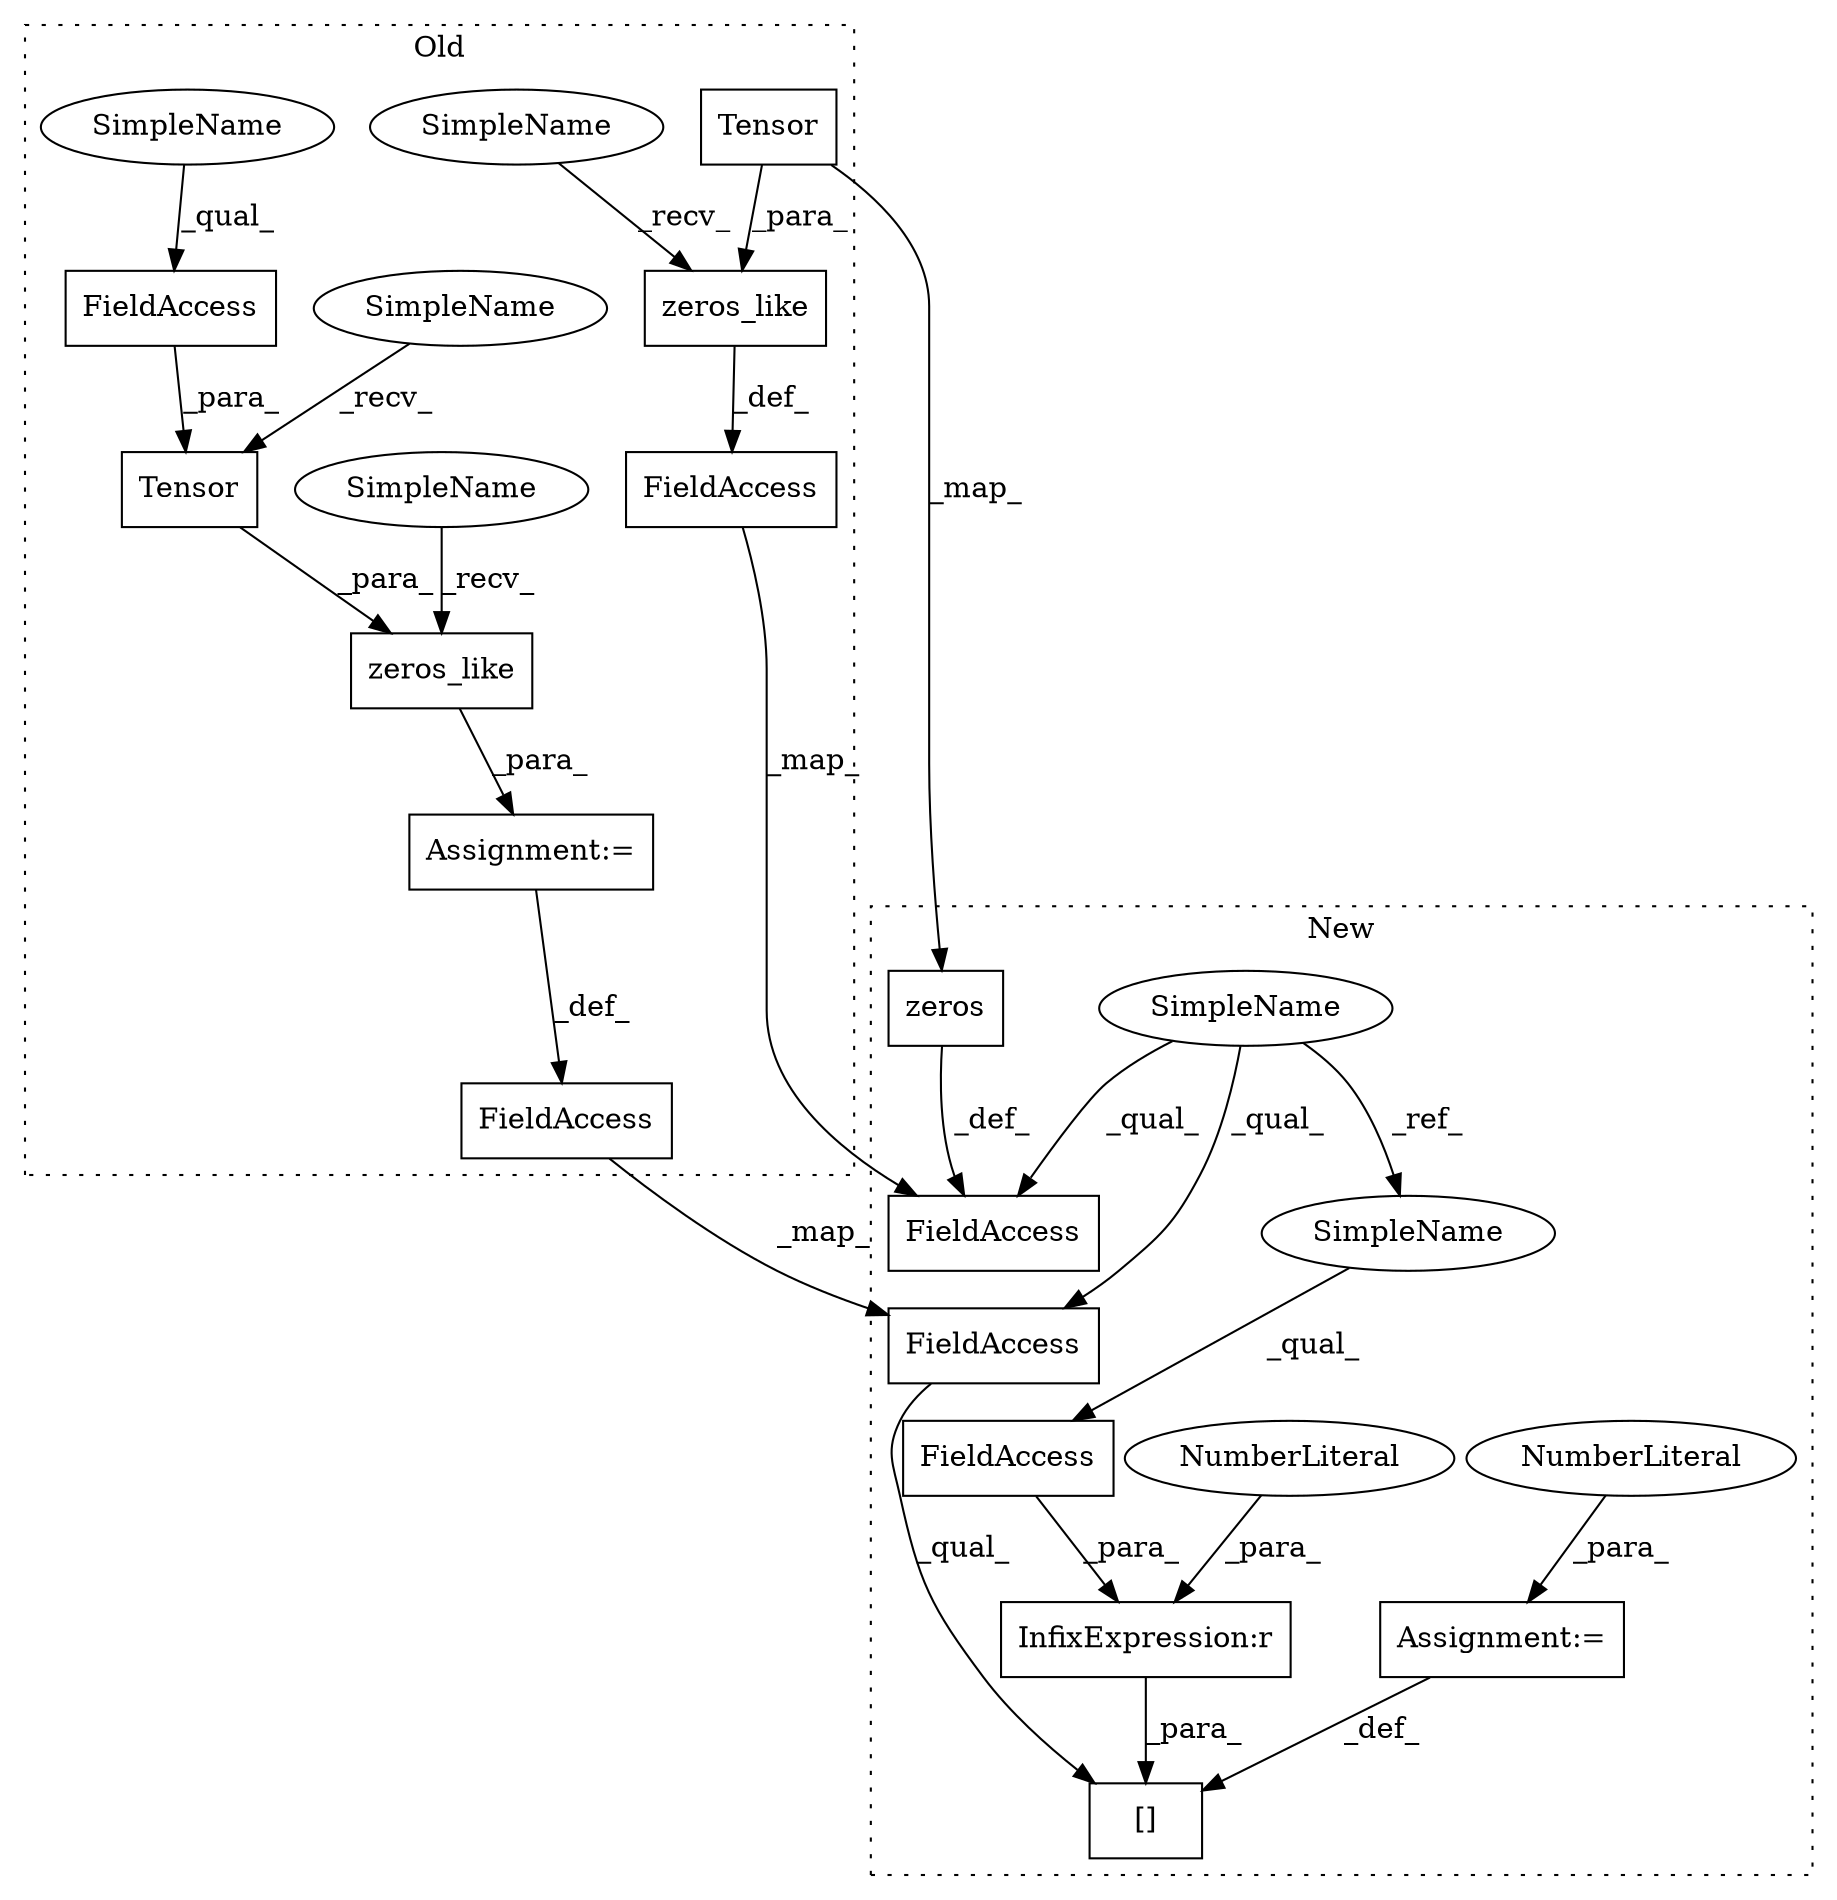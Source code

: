 digraph G {
subgraph cluster0 {
1 [label="zeros_like" a="32" s="999,1030" l="11,1" shape="box"];
3 [label="Assignment:=" a="7" s="992" l="1" shape="box"];
4 [label="zeros_like" a="32" s="1075,1106" l="11,1" shape="box"];
7 [label="Tensor" a="32" s="1016,1029" l="7,1" shape="box"];
10 [label="FieldAccess" a="22" s="1023" l="6" shape="box"];
14 [label="FieldAccess" a="22" s="986" l="6" shape="box"];
16 [label="FieldAccess" a="22" s="1062" l="6" shape="box"];
18 [label="Tensor" a="32" s="1092,1105" l="7,1" shape="box"];
19 [label="SimpleName" a="42" s="993" l="5" shape="ellipse"];
20 [label="SimpleName" a="42" s="1010" l="5" shape="ellipse"];
21 [label="SimpleName" a="42" s="1069" l="5" shape="ellipse"];
23 [label="SimpleName" a="42" s="1023" l="4" shape="ellipse"];
label = "Old";
style="dotted";
}
subgraph cluster1 {
2 [label="[]" a="2" s="977,997" l="7,1" shape="box"];
5 [label="Assignment:=" a="7" s="998" l="1" shape="box"];
6 [label="NumberLiteral" a="34" s="999" l="1" shape="ellipse"];
8 [label="InfixExpression:r" a="27" s="991" l="4" shape="box"];
9 [label="NumberLiteral" a="34" s="995" l="1" shape="ellipse"];
11 [label="FieldAccess" a="22" s="985" l="6" shape="box"];
12 [label="SimpleName" a="42" s="951" l="4" shape="ellipse"];
13 [label="FieldAccess" a="22" s="977" l="6" shape="box"];
15 [label="FieldAccess" a="22" s="1031" l="6" shape="box"];
17 [label="zeros" a="32" s="1044,1056" l="6,1" shape="box"];
22 [label="SimpleName" a="42" s="985" l="4" shape="ellipse"];
label = "New";
style="dotted";
}
1 -> 3 [label="_para_"];
3 -> 14 [label="_def_"];
4 -> 16 [label="_def_"];
5 -> 2 [label="_def_"];
6 -> 5 [label="_para_"];
7 -> 1 [label="_para_"];
8 -> 2 [label="_para_"];
9 -> 8 [label="_para_"];
10 -> 7 [label="_para_"];
11 -> 8 [label="_para_"];
12 -> 22 [label="_ref_"];
12 -> 13 [label="_qual_"];
12 -> 15 [label="_qual_"];
13 -> 2 [label="_qual_"];
14 -> 13 [label="_map_"];
16 -> 15 [label="_map_"];
17 -> 15 [label="_def_"];
18 -> 17 [label="_map_"];
18 -> 4 [label="_para_"];
19 -> 1 [label="_recv_"];
20 -> 7 [label="_recv_"];
21 -> 4 [label="_recv_"];
22 -> 11 [label="_qual_"];
23 -> 10 [label="_qual_"];
}
